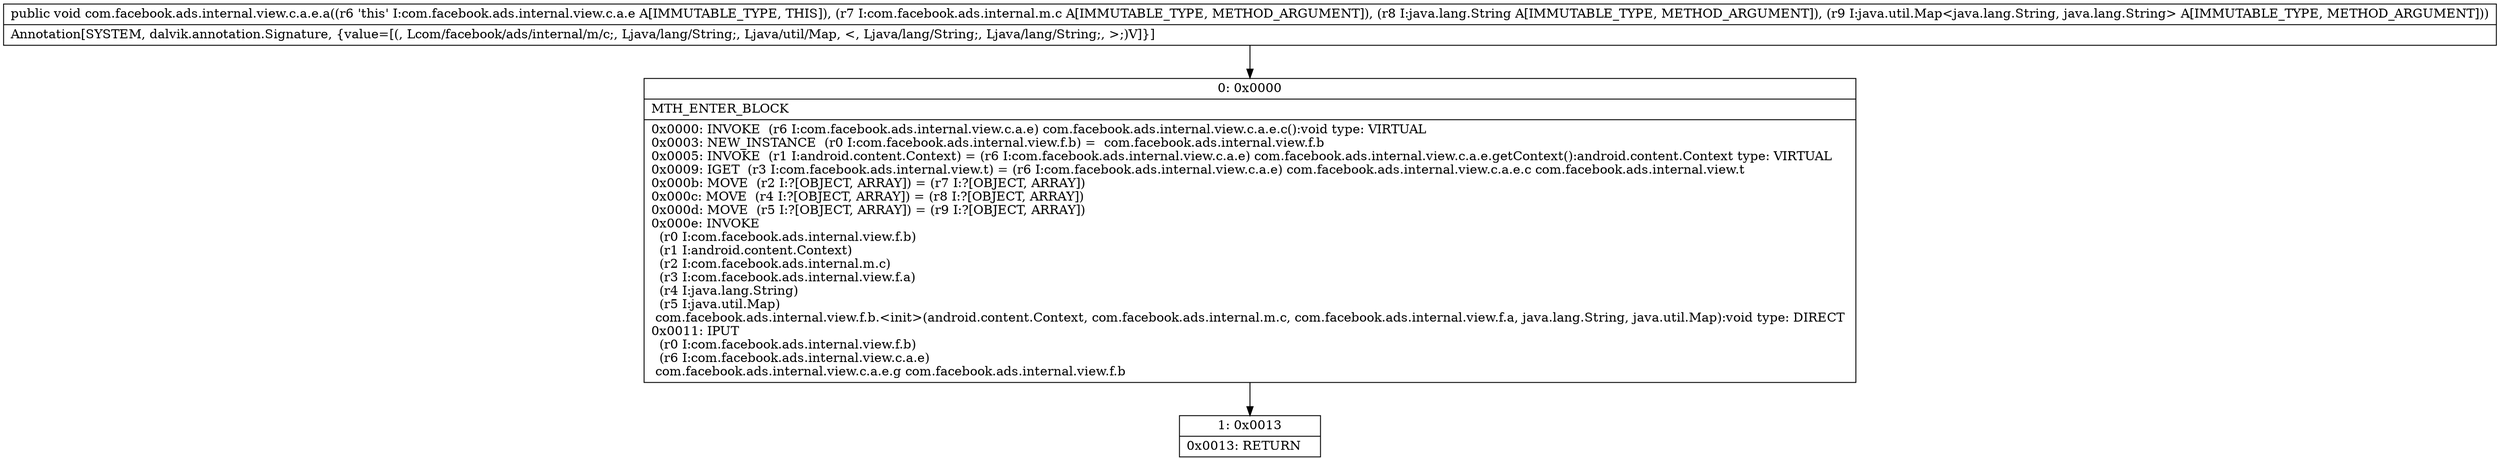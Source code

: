 digraph "CFG forcom.facebook.ads.internal.view.c.a.e.a(Lcom\/facebook\/ads\/internal\/m\/c;Ljava\/lang\/String;Ljava\/util\/Map;)V" {
Node_0 [shape=record,label="{0\:\ 0x0000|MTH_ENTER_BLOCK\l|0x0000: INVOKE  (r6 I:com.facebook.ads.internal.view.c.a.e) com.facebook.ads.internal.view.c.a.e.c():void type: VIRTUAL \l0x0003: NEW_INSTANCE  (r0 I:com.facebook.ads.internal.view.f.b) =  com.facebook.ads.internal.view.f.b \l0x0005: INVOKE  (r1 I:android.content.Context) = (r6 I:com.facebook.ads.internal.view.c.a.e) com.facebook.ads.internal.view.c.a.e.getContext():android.content.Context type: VIRTUAL \l0x0009: IGET  (r3 I:com.facebook.ads.internal.view.t) = (r6 I:com.facebook.ads.internal.view.c.a.e) com.facebook.ads.internal.view.c.a.e.c com.facebook.ads.internal.view.t \l0x000b: MOVE  (r2 I:?[OBJECT, ARRAY]) = (r7 I:?[OBJECT, ARRAY]) \l0x000c: MOVE  (r4 I:?[OBJECT, ARRAY]) = (r8 I:?[OBJECT, ARRAY]) \l0x000d: MOVE  (r5 I:?[OBJECT, ARRAY]) = (r9 I:?[OBJECT, ARRAY]) \l0x000e: INVOKE  \l  (r0 I:com.facebook.ads.internal.view.f.b)\l  (r1 I:android.content.Context)\l  (r2 I:com.facebook.ads.internal.m.c)\l  (r3 I:com.facebook.ads.internal.view.f.a)\l  (r4 I:java.lang.String)\l  (r5 I:java.util.Map)\l com.facebook.ads.internal.view.f.b.\<init\>(android.content.Context, com.facebook.ads.internal.m.c, com.facebook.ads.internal.view.f.a, java.lang.String, java.util.Map):void type: DIRECT \l0x0011: IPUT  \l  (r0 I:com.facebook.ads.internal.view.f.b)\l  (r6 I:com.facebook.ads.internal.view.c.a.e)\l com.facebook.ads.internal.view.c.a.e.g com.facebook.ads.internal.view.f.b \l}"];
Node_1 [shape=record,label="{1\:\ 0x0013|0x0013: RETURN   \l}"];
MethodNode[shape=record,label="{public void com.facebook.ads.internal.view.c.a.e.a((r6 'this' I:com.facebook.ads.internal.view.c.a.e A[IMMUTABLE_TYPE, THIS]), (r7 I:com.facebook.ads.internal.m.c A[IMMUTABLE_TYPE, METHOD_ARGUMENT]), (r8 I:java.lang.String A[IMMUTABLE_TYPE, METHOD_ARGUMENT]), (r9 I:java.util.Map\<java.lang.String, java.lang.String\> A[IMMUTABLE_TYPE, METHOD_ARGUMENT]))  | Annotation[SYSTEM, dalvik.annotation.Signature, \{value=[(, Lcom\/facebook\/ads\/internal\/m\/c;, Ljava\/lang\/String;, Ljava\/util\/Map, \<, Ljava\/lang\/String;, Ljava\/lang\/String;, \>;)V]\}]\l}"];
MethodNode -> Node_0;
Node_0 -> Node_1;
}

